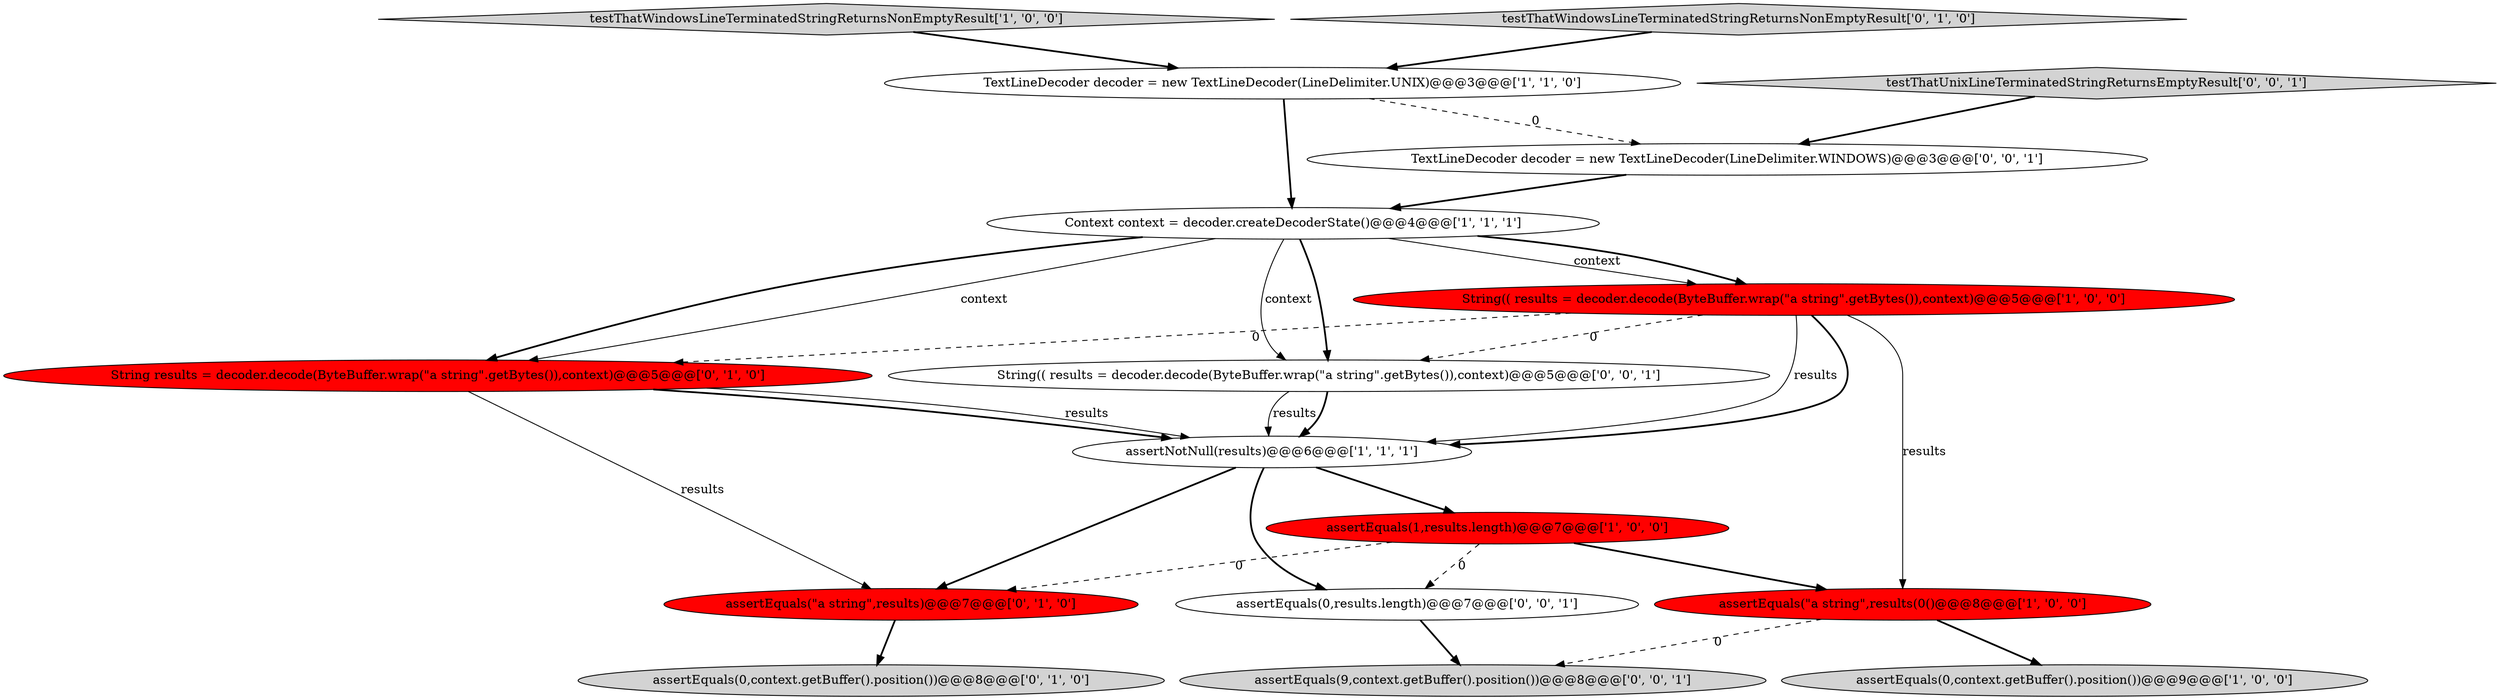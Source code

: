 digraph {
7 [style = filled, label = "String(( results = decoder.decode(ByteBuffer.wrap(\"a string\".getBytes()),context)@@@5@@@['1', '0', '0']", fillcolor = red, shape = ellipse image = "AAA1AAABBB1BBB"];
3 [style = filled, label = "assertEquals(\"a string\",results(0()@@@8@@@['1', '0', '0']", fillcolor = red, shape = ellipse image = "AAA1AAABBB1BBB"];
2 [style = filled, label = "assertNotNull(results)@@@6@@@['1', '1', '1']", fillcolor = white, shape = ellipse image = "AAA0AAABBB1BBB"];
4 [style = filled, label = "TextLineDecoder decoder = new TextLineDecoder(LineDelimiter.UNIX)@@@3@@@['1', '1', '0']", fillcolor = white, shape = ellipse image = "AAA0AAABBB1BBB"];
0 [style = filled, label = "assertEquals(1,results.length)@@@7@@@['1', '0', '0']", fillcolor = red, shape = ellipse image = "AAA1AAABBB1BBB"];
5 [style = filled, label = "assertEquals(0,context.getBuffer().position())@@@9@@@['1', '0', '0']", fillcolor = lightgray, shape = ellipse image = "AAA0AAABBB1BBB"];
6 [style = filled, label = "Context context = decoder.createDecoderState()@@@4@@@['1', '1', '1']", fillcolor = white, shape = ellipse image = "AAA0AAABBB1BBB"];
12 [style = filled, label = "String(( results = decoder.decode(ByteBuffer.wrap(\"a string\".getBytes()),context)@@@5@@@['0', '0', '1']", fillcolor = white, shape = ellipse image = "AAA0AAABBB3BBB"];
13 [style = filled, label = "assertEquals(9,context.getBuffer().position())@@@8@@@['0', '0', '1']", fillcolor = lightgray, shape = ellipse image = "AAA0AAABBB3BBB"];
14 [style = filled, label = "testThatUnixLineTerminatedStringReturnsEmptyResult['0', '0', '1']", fillcolor = lightgray, shape = diamond image = "AAA0AAABBB3BBB"];
11 [style = filled, label = "assertEquals(\"a string\",results)@@@7@@@['0', '1', '0']", fillcolor = red, shape = ellipse image = "AAA1AAABBB2BBB"];
8 [style = filled, label = "assertEquals(0,context.getBuffer().position())@@@8@@@['0', '1', '0']", fillcolor = lightgray, shape = ellipse image = "AAA0AAABBB2BBB"];
16 [style = filled, label = "TextLineDecoder decoder = new TextLineDecoder(LineDelimiter.WINDOWS)@@@3@@@['0', '0', '1']", fillcolor = white, shape = ellipse image = "AAA0AAABBB3BBB"];
1 [style = filled, label = "testThatWindowsLineTerminatedStringReturnsNonEmptyResult['1', '0', '0']", fillcolor = lightgray, shape = diamond image = "AAA0AAABBB1BBB"];
9 [style = filled, label = "String results = decoder.decode(ByteBuffer.wrap(\"a string\".getBytes()),context)@@@5@@@['0', '1', '0']", fillcolor = red, shape = ellipse image = "AAA1AAABBB2BBB"];
15 [style = filled, label = "assertEquals(0,results.length)@@@7@@@['0', '0', '1']", fillcolor = white, shape = ellipse image = "AAA0AAABBB3BBB"];
10 [style = filled, label = "testThatWindowsLineTerminatedStringReturnsNonEmptyResult['0', '1', '0']", fillcolor = lightgray, shape = diamond image = "AAA0AAABBB2BBB"];
0->3 [style = bold, label=""];
14->16 [style = bold, label=""];
1->4 [style = bold, label=""];
15->13 [style = bold, label=""];
7->2 [style = solid, label="results"];
4->16 [style = dashed, label="0"];
4->6 [style = bold, label=""];
9->2 [style = bold, label=""];
16->6 [style = bold, label=""];
0->15 [style = dashed, label="0"];
0->11 [style = dashed, label="0"];
12->2 [style = solid, label="results"];
6->12 [style = solid, label="context"];
3->13 [style = dashed, label="0"];
9->11 [style = solid, label="results"];
6->9 [style = solid, label="context"];
12->2 [style = bold, label=""];
3->5 [style = bold, label=""];
2->0 [style = bold, label=""];
7->9 [style = dashed, label="0"];
7->2 [style = bold, label=""];
2->15 [style = bold, label=""];
10->4 [style = bold, label=""];
7->12 [style = dashed, label="0"];
6->7 [style = solid, label="context"];
11->8 [style = bold, label=""];
9->2 [style = solid, label="results"];
6->9 [style = bold, label=""];
6->7 [style = bold, label=""];
2->11 [style = bold, label=""];
7->3 [style = solid, label="results"];
6->12 [style = bold, label=""];
}
